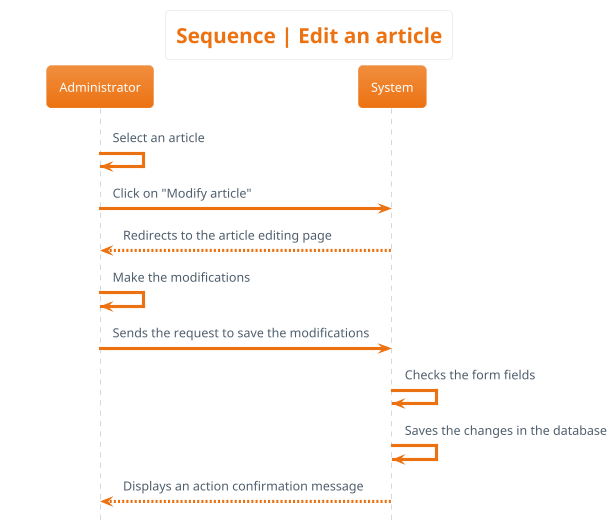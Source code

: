 @startuml sequence__edit_article
hide footbox
skinparam actorStyle awesome
!theme aws-orange
skinparam backgroundcolor White

'Titre'
title Sequence | Edit an article

'Déroulement'
Administrator -> Administrator : Select an article
Administrator -> System : Click on "Modify article"
System --> Administrator: Redirects to the article editing page
Administrator -> Administrator : Make the modifications
Administrator -> System : Sends the request to save the modifications
System -> System : Checks the form fields
System -> System : Saves the changes in the database
System --> Administrator: Displays an action confirmation message
@enduml
